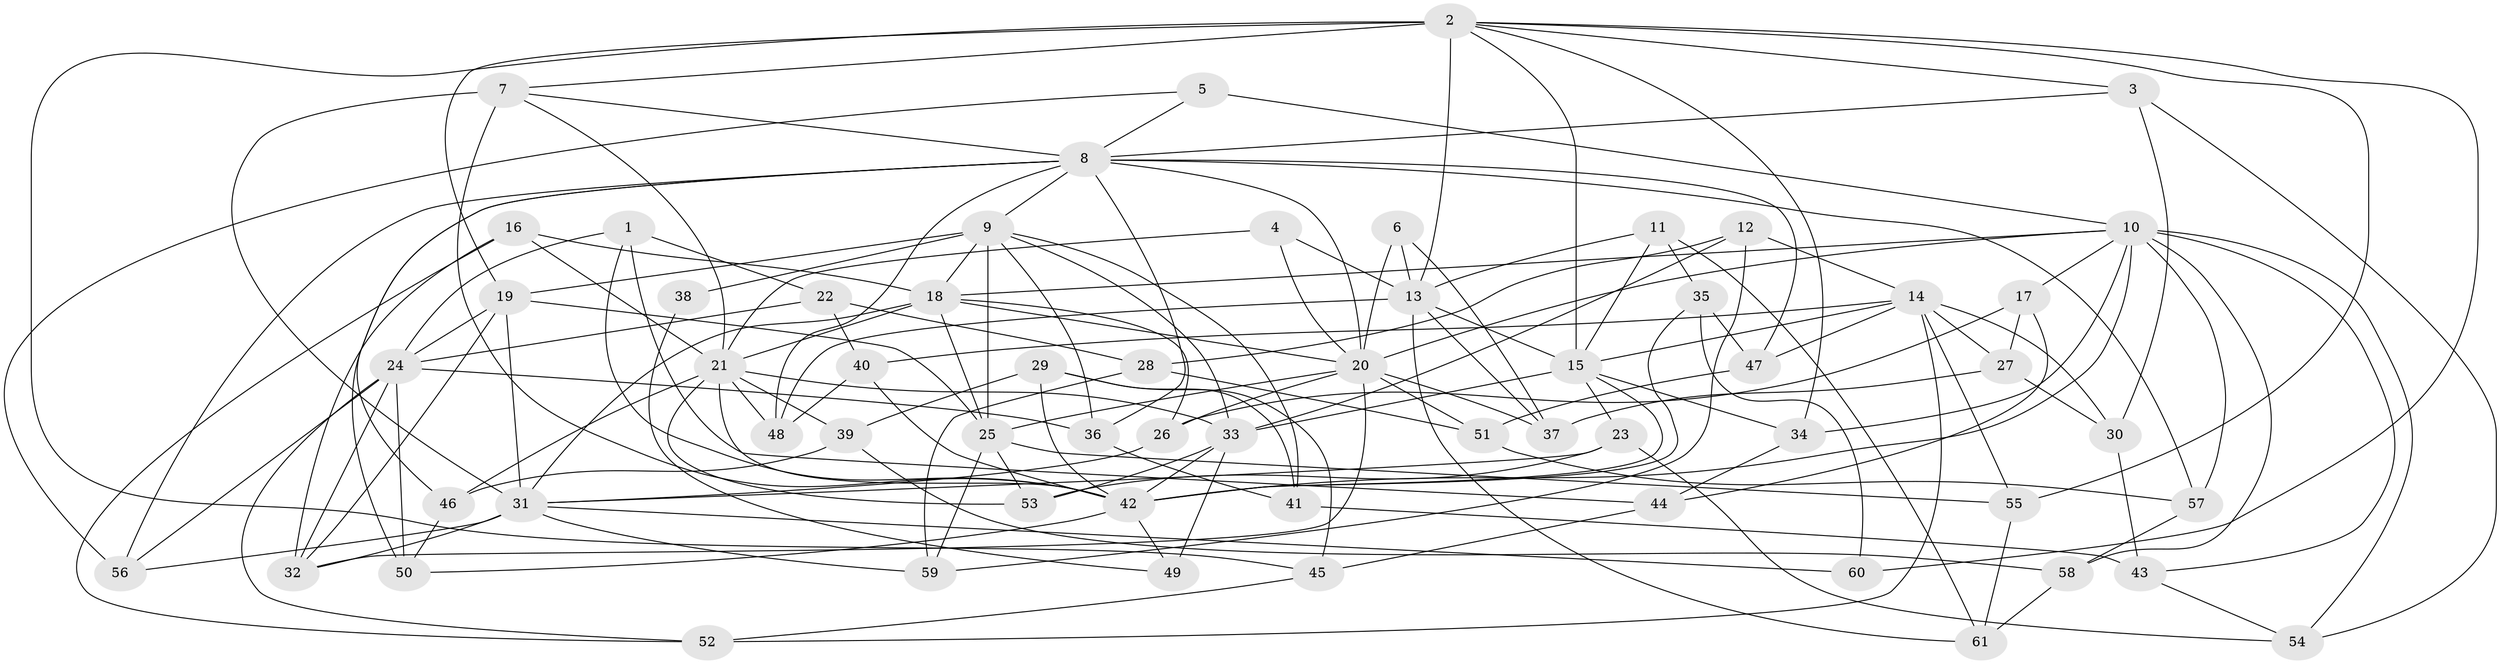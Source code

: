 // original degree distribution, {4: 1.0}
// Generated by graph-tools (version 1.1) at 2025/38/03/09/25 02:38:13]
// undirected, 61 vertices, 157 edges
graph export_dot {
graph [start="1"]
  node [color=gray90,style=filled];
  1;
  2;
  3;
  4;
  5;
  6;
  7;
  8;
  9;
  10;
  11;
  12;
  13;
  14;
  15;
  16;
  17;
  18;
  19;
  20;
  21;
  22;
  23;
  24;
  25;
  26;
  27;
  28;
  29;
  30;
  31;
  32;
  33;
  34;
  35;
  36;
  37;
  38;
  39;
  40;
  41;
  42;
  43;
  44;
  45;
  46;
  47;
  48;
  49;
  50;
  51;
  52;
  53;
  54;
  55;
  56;
  57;
  58;
  59;
  60;
  61;
  1 -- 22 [weight=1.0];
  1 -- 24 [weight=1.0];
  1 -- 42 [weight=1.0];
  1 -- 44 [weight=1.0];
  2 -- 3 [weight=1.0];
  2 -- 7 [weight=1.0];
  2 -- 13 [weight=3.0];
  2 -- 15 [weight=1.0];
  2 -- 19 [weight=2.0];
  2 -- 34 [weight=1.0];
  2 -- 45 [weight=1.0];
  2 -- 55 [weight=1.0];
  2 -- 60 [weight=1.0];
  3 -- 8 [weight=1.0];
  3 -- 30 [weight=1.0];
  3 -- 54 [weight=1.0];
  4 -- 13 [weight=2.0];
  4 -- 20 [weight=1.0];
  4 -- 21 [weight=1.0];
  5 -- 8 [weight=1.0];
  5 -- 10 [weight=2.0];
  5 -- 56 [weight=1.0];
  6 -- 13 [weight=2.0];
  6 -- 20 [weight=1.0];
  6 -- 37 [weight=1.0];
  7 -- 8 [weight=1.0];
  7 -- 21 [weight=1.0];
  7 -- 31 [weight=2.0];
  7 -- 42 [weight=1.0];
  8 -- 9 [weight=1.0];
  8 -- 20 [weight=1.0];
  8 -- 36 [weight=1.0];
  8 -- 46 [weight=1.0];
  8 -- 47 [weight=1.0];
  8 -- 48 [weight=1.0];
  8 -- 50 [weight=1.0];
  8 -- 56 [weight=1.0];
  8 -- 57 [weight=1.0];
  9 -- 18 [weight=1.0];
  9 -- 19 [weight=1.0];
  9 -- 25 [weight=3.0];
  9 -- 33 [weight=1.0];
  9 -- 36 [weight=1.0];
  9 -- 38 [weight=3.0];
  9 -- 41 [weight=1.0];
  10 -- 17 [weight=1.0];
  10 -- 18 [weight=1.0];
  10 -- 20 [weight=1.0];
  10 -- 34 [weight=1.0];
  10 -- 42 [weight=2.0];
  10 -- 43 [weight=1.0];
  10 -- 54 [weight=1.0];
  10 -- 57 [weight=1.0];
  10 -- 58 [weight=1.0];
  11 -- 13 [weight=1.0];
  11 -- 15 [weight=1.0];
  11 -- 35 [weight=1.0];
  11 -- 61 [weight=1.0];
  12 -- 14 [weight=1.0];
  12 -- 28 [weight=1.0];
  12 -- 33 [weight=1.0];
  12 -- 59 [weight=1.0];
  13 -- 15 [weight=1.0];
  13 -- 37 [weight=1.0];
  13 -- 48 [weight=1.0];
  13 -- 61 [weight=1.0];
  14 -- 15 [weight=1.0];
  14 -- 27 [weight=1.0];
  14 -- 30 [weight=1.0];
  14 -- 40 [weight=1.0];
  14 -- 47 [weight=1.0];
  14 -- 52 [weight=1.0];
  14 -- 55 [weight=1.0];
  15 -- 23 [weight=1.0];
  15 -- 33 [weight=1.0];
  15 -- 34 [weight=1.0];
  15 -- 42 [weight=1.0];
  16 -- 18 [weight=1.0];
  16 -- 21 [weight=1.0];
  16 -- 32 [weight=1.0];
  16 -- 52 [weight=1.0];
  17 -- 26 [weight=1.0];
  17 -- 27 [weight=1.0];
  17 -- 44 [weight=1.0];
  18 -- 20 [weight=1.0];
  18 -- 21 [weight=1.0];
  18 -- 25 [weight=1.0];
  18 -- 26 [weight=1.0];
  18 -- 31 [weight=1.0];
  19 -- 24 [weight=2.0];
  19 -- 25 [weight=2.0];
  19 -- 31 [weight=2.0];
  19 -- 32 [weight=1.0];
  20 -- 25 [weight=1.0];
  20 -- 26 [weight=1.0];
  20 -- 32 [weight=1.0];
  20 -- 37 [weight=1.0];
  20 -- 51 [weight=1.0];
  21 -- 33 [weight=1.0];
  21 -- 39 [weight=1.0];
  21 -- 42 [weight=1.0];
  21 -- 46 [weight=1.0];
  21 -- 48 [weight=1.0];
  21 -- 53 [weight=1.0];
  22 -- 24 [weight=1.0];
  22 -- 28 [weight=1.0];
  22 -- 40 [weight=1.0];
  23 -- 31 [weight=1.0];
  23 -- 53 [weight=1.0];
  23 -- 54 [weight=1.0];
  24 -- 32 [weight=2.0];
  24 -- 36 [weight=1.0];
  24 -- 50 [weight=1.0];
  24 -- 52 [weight=1.0];
  24 -- 56 [weight=1.0];
  25 -- 53 [weight=1.0];
  25 -- 55 [weight=1.0];
  25 -- 59 [weight=1.0];
  26 -- 31 [weight=1.0];
  27 -- 30 [weight=1.0];
  27 -- 37 [weight=1.0];
  28 -- 51 [weight=1.0];
  28 -- 59 [weight=1.0];
  29 -- 39 [weight=1.0];
  29 -- 41 [weight=1.0];
  29 -- 42 [weight=1.0];
  29 -- 45 [weight=1.0];
  30 -- 43 [weight=1.0];
  31 -- 32 [weight=1.0];
  31 -- 56 [weight=1.0];
  31 -- 59 [weight=1.0];
  31 -- 60 [weight=2.0];
  33 -- 42 [weight=1.0];
  33 -- 49 [weight=2.0];
  33 -- 53 [weight=1.0];
  34 -- 44 [weight=1.0];
  35 -- 42 [weight=1.0];
  35 -- 47 [weight=1.0];
  35 -- 60 [weight=1.0];
  36 -- 41 [weight=1.0];
  38 -- 49 [weight=1.0];
  39 -- 46 [weight=1.0];
  39 -- 58 [weight=1.0];
  40 -- 42 [weight=1.0];
  40 -- 48 [weight=1.0];
  41 -- 43 [weight=1.0];
  42 -- 49 [weight=1.0];
  42 -- 50 [weight=1.0];
  43 -- 54 [weight=1.0];
  44 -- 45 [weight=1.0];
  45 -- 52 [weight=1.0];
  46 -- 50 [weight=1.0];
  47 -- 51 [weight=1.0];
  51 -- 57 [weight=1.0];
  55 -- 61 [weight=1.0];
  57 -- 58 [weight=1.0];
  58 -- 61 [weight=1.0];
}

